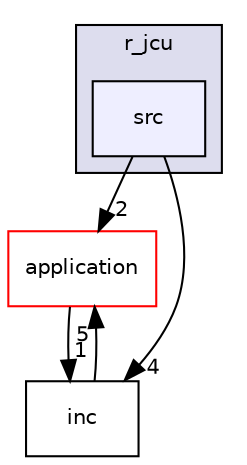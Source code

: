 digraph "src" {
  compound=true
  node [ fontsize="10", fontname="Helvetica"];
  edge [ labelfontsize="10", labelfontname="Helvetica"];
  subgraph clusterdir_66823fde242aa46c1b01b74230e67057 {
    graph [ bgcolor="#ddddee", pencolor="black", label="r_jcu" fontname="Helvetica", fontsize="10", URL="dir_66823fde242aa46c1b01b74230e67057.html"]
  dir_8b1965942f00aca905aca8dddad8d16e [shape=box, label="src", style="filled", fillcolor="#eeeeff", pencolor="black", URL="dir_8b1965942f00aca905aca8dddad8d16e.html"];
  }
  dir_eda2a6d705da8f3400ffe9a7dcb90b30 [shape=box label="application" fillcolor="white" style="filled" color="red" URL="dir_eda2a6d705da8f3400ffe9a7dcb90b30.html"];
  dir_74b123f7f7c306e62ce86ee68d7932bc [shape=box label="inc" URL="dir_74b123f7f7c306e62ce86ee68d7932bc.html"];
  dir_eda2a6d705da8f3400ffe9a7dcb90b30->dir_74b123f7f7c306e62ce86ee68d7932bc [headlabel="1", labeldistance=1.5 headhref="dir_000002_000062.html"];
  dir_8b1965942f00aca905aca8dddad8d16e->dir_eda2a6d705da8f3400ffe9a7dcb90b30 [headlabel="2", labeldistance=1.5 headhref="dir_000063_000002.html"];
  dir_8b1965942f00aca905aca8dddad8d16e->dir_74b123f7f7c306e62ce86ee68d7932bc [headlabel="4", labeldistance=1.5 headhref="dir_000063_000062.html"];
  dir_74b123f7f7c306e62ce86ee68d7932bc->dir_eda2a6d705da8f3400ffe9a7dcb90b30 [headlabel="5", labeldistance=1.5 headhref="dir_000062_000002.html"];
}

